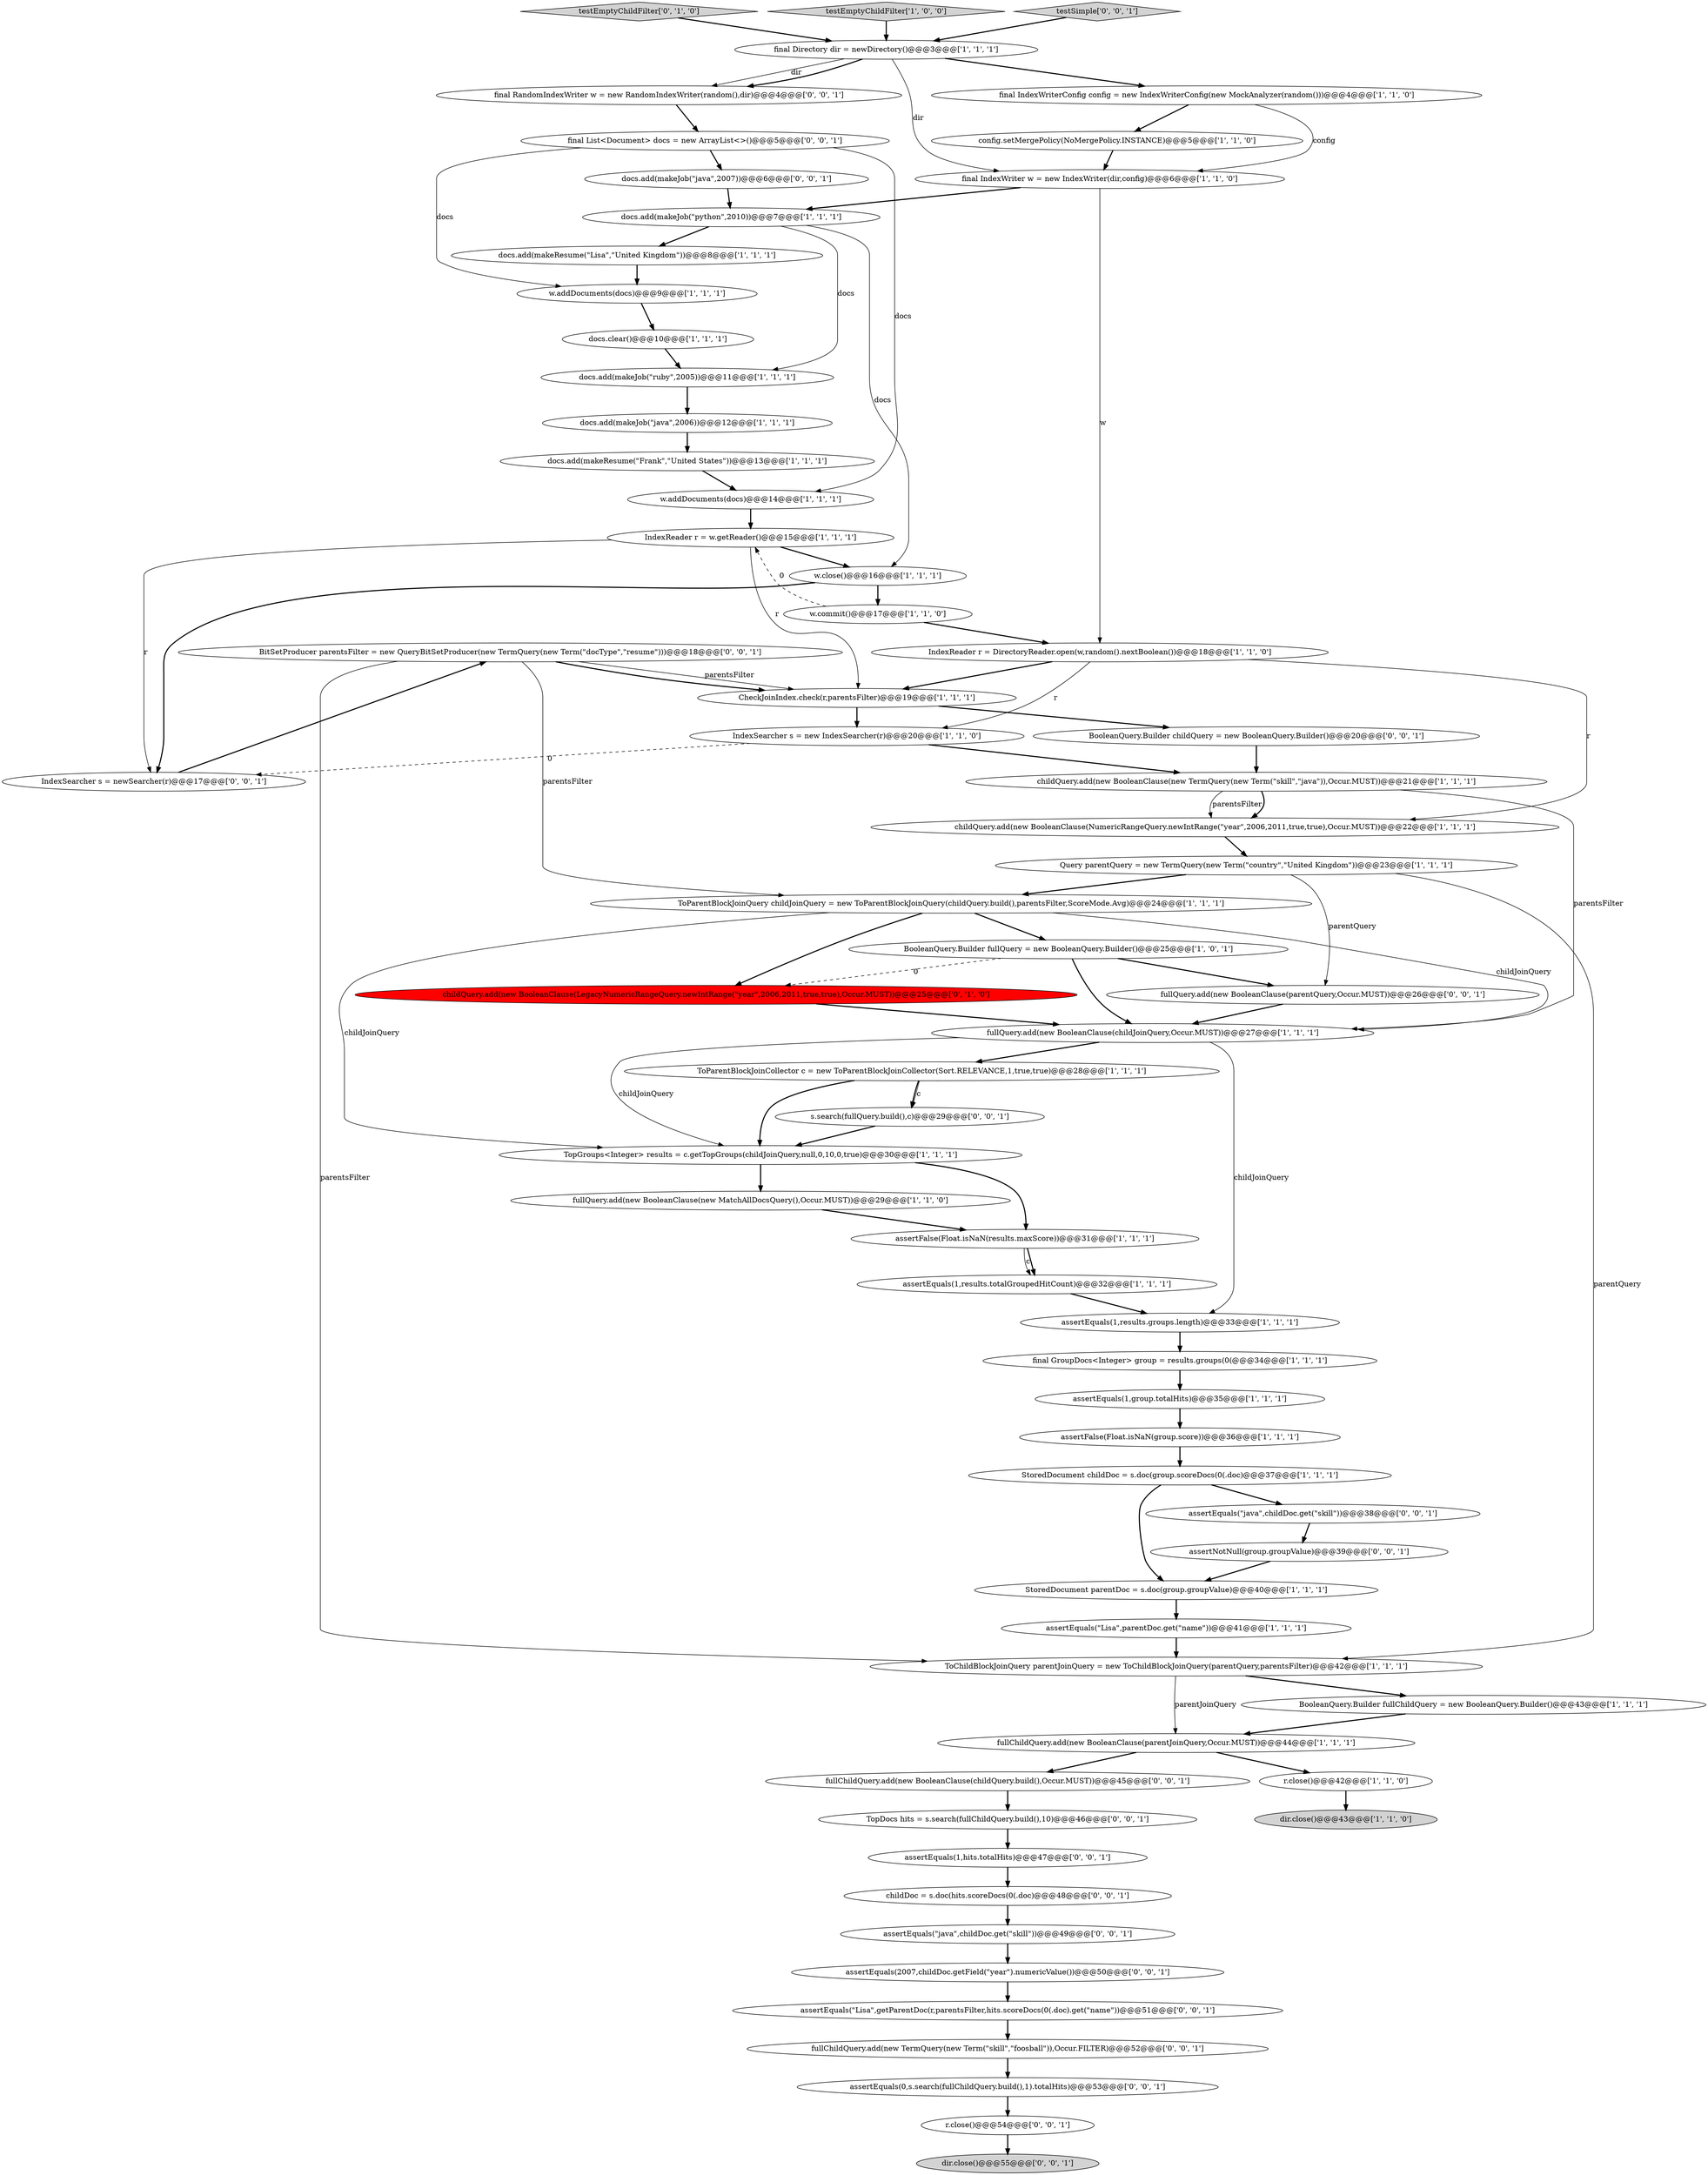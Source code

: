 digraph {
6 [style = filled, label = "Query parentQuery = new TermQuery(new Term(\"country\",\"United Kingdom\"))@@@23@@@['1', '1', '1']", fillcolor = white, shape = ellipse image = "AAA0AAABBB1BBB"];
64 [style = filled, label = "assertEquals(\"java\",childDoc.get(\"skill\"))@@@49@@@['0', '0', '1']", fillcolor = white, shape = ellipse image = "AAA0AAABBB3BBB"];
65 [style = filled, label = "assertEquals(2007,childDoc.getField(\"year\").numericValue())@@@50@@@['0', '0', '1']", fillcolor = white, shape = ellipse image = "AAA0AAABBB3BBB"];
42 [style = filled, label = "testEmptyChildFilter['0', '1', '0']", fillcolor = lightgray, shape = diamond image = "AAA0AAABBB2BBB"];
46 [style = filled, label = "r.close()@@@54@@@['0', '0', '1']", fillcolor = white, shape = ellipse image = "AAA0AAABBB3BBB"];
54 [style = filled, label = "final List<Document> docs = new ArrayList<>()@@@5@@@['0', '0', '1']", fillcolor = white, shape = ellipse image = "AAA0AAABBB3BBB"];
23 [style = filled, label = "docs.add(makeJob(\"python\",2010))@@@7@@@['1', '1', '1']", fillcolor = white, shape = ellipse image = "AAA0AAABBB1BBB"];
50 [style = filled, label = "fullChildQuery.add(new TermQuery(new Term(\"skill\",\"foosball\")),Occur.FILTER)@@@52@@@['0', '0', '1']", fillcolor = white, shape = ellipse image = "AAA0AAABBB3BBB"];
2 [style = filled, label = "final Directory dir = newDirectory()@@@3@@@['1', '1', '1']", fillcolor = white, shape = ellipse image = "AAA0AAABBB1BBB"];
5 [style = filled, label = "docs.add(makeResume(\"Frank\",\"United States\"))@@@13@@@['1', '1', '1']", fillcolor = white, shape = ellipse image = "AAA0AAABBB1BBB"];
1 [style = filled, label = "childQuery.add(new BooleanClause(NumericRangeQuery.newIntRange(\"year\",2006,2011,true,true),Occur.MUST))@@@22@@@['1', '1', '1']", fillcolor = white, shape = ellipse image = "AAA0AAABBB1BBB"];
10 [style = filled, label = "IndexSearcher s = new IndexSearcher(r)@@@20@@@['1', '1', '0']", fillcolor = white, shape = ellipse image = "AAA0AAABBB1BBB"];
44 [style = filled, label = "dir.close()@@@55@@@['0', '0', '1']", fillcolor = lightgray, shape = ellipse image = "AAA0AAABBB3BBB"];
15 [style = filled, label = "assertEquals(1,group.totalHits)@@@35@@@['1', '1', '1']", fillcolor = white, shape = ellipse image = "AAA0AAABBB1BBB"];
37 [style = filled, label = "CheckJoinIndex.check(r,parentsFilter)@@@19@@@['1', '1', '1']", fillcolor = white, shape = ellipse image = "AAA0AAABBB1BBB"];
63 [style = filled, label = "fullChildQuery.add(new BooleanClause(childQuery.build(),Occur.MUST))@@@45@@@['0', '0', '1']", fillcolor = white, shape = ellipse image = "AAA0AAABBB3BBB"];
19 [style = filled, label = "testEmptyChildFilter['1', '0', '0']", fillcolor = lightgray, shape = diamond image = "AAA0AAABBB1BBB"];
14 [style = filled, label = "config.setMergePolicy(NoMergePolicy.INSTANCE)@@@5@@@['1', '1', '0']", fillcolor = white, shape = ellipse image = "AAA0AAABBB1BBB"];
32 [style = filled, label = "docs.add(makeJob(\"ruby\",2005))@@@11@@@['1', '1', '1']", fillcolor = white, shape = ellipse image = "AAA0AAABBB1BBB"];
7 [style = filled, label = "docs.add(makeResume(\"Lisa\",\"United Kingdom\"))@@@8@@@['1', '1', '1']", fillcolor = white, shape = ellipse image = "AAA0AAABBB1BBB"];
16 [style = filled, label = "assertEquals(\"Lisa\",parentDoc.get(\"name\"))@@@41@@@['1', '1', '1']", fillcolor = white, shape = ellipse image = "AAA0AAABBB1BBB"];
18 [style = filled, label = "w.commit()@@@17@@@['1', '1', '0']", fillcolor = white, shape = ellipse image = "AAA0AAABBB1BBB"];
51 [style = filled, label = "IndexSearcher s = newSearcher(r)@@@17@@@['0', '0', '1']", fillcolor = white, shape = ellipse image = "AAA0AAABBB3BBB"];
9 [style = filled, label = "IndexReader r = w.getReader()@@@15@@@['1', '1', '1']", fillcolor = white, shape = ellipse image = "AAA0AAABBB1BBB"];
57 [style = filled, label = "assertEquals(\"java\",childDoc.get(\"skill\"))@@@38@@@['0', '0', '1']", fillcolor = white, shape = ellipse image = "AAA0AAABBB3BBB"];
0 [style = filled, label = "fullQuery.add(new BooleanClause(new MatchAllDocsQuery(),Occur.MUST))@@@29@@@['1', '1', '0']", fillcolor = white, shape = ellipse image = "AAA0AAABBB1BBB"];
12 [style = filled, label = "assertFalse(Float.isNaN(results.maxScore))@@@31@@@['1', '1', '1']", fillcolor = white, shape = ellipse image = "AAA0AAABBB1BBB"];
47 [style = filled, label = "docs.add(makeJob(\"java\",2007))@@@6@@@['0', '0', '1']", fillcolor = white, shape = ellipse image = "AAA0AAABBB3BBB"];
62 [style = filled, label = "TopDocs hits = s.search(fullChildQuery.build(),10)@@@46@@@['0', '0', '1']", fillcolor = white, shape = ellipse image = "AAA0AAABBB3BBB"];
43 [style = filled, label = "childQuery.add(new BooleanClause(LegacyNumericRangeQuery.newIntRange(\"year\",2006,2011,true,true),Occur.MUST))@@@25@@@['0', '1', '0']", fillcolor = red, shape = ellipse image = "AAA1AAABBB2BBB"];
21 [style = filled, label = "w.addDocuments(docs)@@@14@@@['1', '1', '1']", fillcolor = white, shape = ellipse image = "AAA0AAABBB1BBB"];
17 [style = filled, label = "docs.add(makeJob(\"java\",2006))@@@12@@@['1', '1', '1']", fillcolor = white, shape = ellipse image = "AAA0AAABBB1BBB"];
55 [style = filled, label = "testSimple['0', '0', '1']", fillcolor = lightgray, shape = diamond image = "AAA0AAABBB3BBB"];
38 [style = filled, label = "docs.clear()@@@10@@@['1', '1', '1']", fillcolor = white, shape = ellipse image = "AAA0AAABBB1BBB"];
60 [style = filled, label = "fullQuery.add(new BooleanClause(parentQuery,Occur.MUST))@@@26@@@['0', '0', '1']", fillcolor = white, shape = ellipse image = "AAA0AAABBB3BBB"];
3 [style = filled, label = "fullChildQuery.add(new BooleanClause(parentJoinQuery,Occur.MUST))@@@44@@@['1', '1', '1']", fillcolor = white, shape = ellipse image = "AAA0AAABBB1BBB"];
58 [style = filled, label = "childDoc = s.doc(hits.scoreDocs(0(.doc)@@@48@@@['0', '0', '1']", fillcolor = white, shape = ellipse image = "AAA0AAABBB3BBB"];
35 [style = filled, label = "ToChildBlockJoinQuery parentJoinQuery = new ToChildBlockJoinQuery(parentQuery,parentsFilter)@@@42@@@['1', '1', '1']", fillcolor = white, shape = ellipse image = "AAA0AAABBB1BBB"];
39 [style = filled, label = "fullQuery.add(new BooleanClause(childJoinQuery,Occur.MUST))@@@27@@@['1', '1', '1']", fillcolor = white, shape = ellipse image = "AAA0AAABBB1BBB"];
45 [style = filled, label = "BitSetProducer parentsFilter = new QueryBitSetProducer(new TermQuery(new Term(\"docType\",\"resume\")))@@@18@@@['0', '0', '1']", fillcolor = white, shape = ellipse image = "AAA0AAABBB3BBB"];
52 [style = filled, label = "assertEquals(\"Lisa\",getParentDoc(r,parentsFilter,hits.scoreDocs(0(.doc).get(\"name\"))@@@51@@@['0', '0', '1']", fillcolor = white, shape = ellipse image = "AAA0AAABBB3BBB"];
25 [style = filled, label = "StoredDocument parentDoc = s.doc(group.groupValue)@@@40@@@['1', '1', '1']", fillcolor = white, shape = ellipse image = "AAA0AAABBB1BBB"];
26 [style = filled, label = "TopGroups<Integer> results = c.getTopGroups(childJoinQuery,null,0,10,0,true)@@@30@@@['1', '1', '1']", fillcolor = white, shape = ellipse image = "AAA0AAABBB1BBB"];
13 [style = filled, label = "assertEquals(1,results.totalGroupedHitCount)@@@32@@@['1', '1', '1']", fillcolor = white, shape = ellipse image = "AAA0AAABBB1BBB"];
27 [style = filled, label = "final IndexWriterConfig config = new IndexWriterConfig(new MockAnalyzer(random()))@@@4@@@['1', '1', '0']", fillcolor = white, shape = ellipse image = "AAA0AAABBB1BBB"];
36 [style = filled, label = "IndexReader r = DirectoryReader.open(w,random().nextBoolean())@@@18@@@['1', '1', '0']", fillcolor = white, shape = ellipse image = "AAA0AAABBB1BBB"];
4 [style = filled, label = "w.addDocuments(docs)@@@9@@@['1', '1', '1']", fillcolor = white, shape = ellipse image = "AAA0AAABBB1BBB"];
30 [style = filled, label = "BooleanQuery.Builder fullQuery = new BooleanQuery.Builder()@@@25@@@['1', '0', '1']", fillcolor = white, shape = ellipse image = "AAA0AAABBB1BBB"];
11 [style = filled, label = "childQuery.add(new BooleanClause(new TermQuery(new Term(\"skill\",\"java\")),Occur.MUST))@@@21@@@['1', '1', '1']", fillcolor = white, shape = ellipse image = "AAA0AAABBB1BBB"];
41 [style = filled, label = "dir.close()@@@43@@@['1', '1', '0']", fillcolor = lightgray, shape = ellipse image = "AAA0AAABBB1BBB"];
40 [style = filled, label = "final GroupDocs<Integer> group = results.groups(0(@@@34@@@['1', '1', '1']", fillcolor = white, shape = ellipse image = "AAA0AAABBB1BBB"];
49 [style = filled, label = "s.search(fullQuery.build(),c)@@@29@@@['0', '0', '1']", fillcolor = white, shape = ellipse image = "AAA0AAABBB3BBB"];
24 [style = filled, label = "final IndexWriter w = new IndexWriter(dir,config)@@@6@@@['1', '1', '0']", fillcolor = white, shape = ellipse image = "AAA0AAABBB1BBB"];
8 [style = filled, label = "BooleanQuery.Builder fullChildQuery = new BooleanQuery.Builder()@@@43@@@['1', '1', '1']", fillcolor = white, shape = ellipse image = "AAA0AAABBB1BBB"];
20 [style = filled, label = "ToParentBlockJoinCollector c = new ToParentBlockJoinCollector(Sort.RELEVANCE,1,true,true)@@@28@@@['1', '1', '1']", fillcolor = white, shape = ellipse image = "AAA0AAABBB1BBB"];
53 [style = filled, label = "assertEquals(0,s.search(fullChildQuery.build(),1).totalHits)@@@53@@@['0', '0', '1']", fillcolor = white, shape = ellipse image = "AAA0AAABBB3BBB"];
59 [style = filled, label = "BooleanQuery.Builder childQuery = new BooleanQuery.Builder()@@@20@@@['0', '0', '1']", fillcolor = white, shape = ellipse image = "AAA0AAABBB3BBB"];
22 [style = filled, label = "ToParentBlockJoinQuery childJoinQuery = new ToParentBlockJoinQuery(childQuery.build(),parentsFilter,ScoreMode.Avg)@@@24@@@['1', '1', '1']", fillcolor = white, shape = ellipse image = "AAA0AAABBB1BBB"];
61 [style = filled, label = "assertEquals(1,hits.totalHits)@@@47@@@['0', '0', '1']", fillcolor = white, shape = ellipse image = "AAA0AAABBB3BBB"];
29 [style = filled, label = "w.close()@@@16@@@['1', '1', '1']", fillcolor = white, shape = ellipse image = "AAA0AAABBB1BBB"];
33 [style = filled, label = "assertFalse(Float.isNaN(group.score))@@@36@@@['1', '1', '1']", fillcolor = white, shape = ellipse image = "AAA0AAABBB1BBB"];
34 [style = filled, label = "r.close()@@@42@@@['1', '1', '0']", fillcolor = white, shape = ellipse image = "AAA0AAABBB1BBB"];
31 [style = filled, label = "assertEquals(1,results.groups.length)@@@33@@@['1', '1', '1']", fillcolor = white, shape = ellipse image = "AAA0AAABBB1BBB"];
48 [style = filled, label = "final RandomIndexWriter w = new RandomIndexWriter(random(),dir)@@@4@@@['0', '0', '1']", fillcolor = white, shape = ellipse image = "AAA0AAABBB3BBB"];
56 [style = filled, label = "assertNotNull(group.groupValue)@@@39@@@['0', '0', '1']", fillcolor = white, shape = ellipse image = "AAA0AAABBB3BBB"];
28 [style = filled, label = "StoredDocument childDoc = s.doc(group.scoreDocs(0(.doc)@@@37@@@['1', '1', '1']", fillcolor = white, shape = ellipse image = "AAA0AAABBB1BBB"];
14->24 [style = bold, label=""];
6->22 [style = bold, label=""];
20->26 [style = bold, label=""];
2->24 [style = solid, label="dir"];
62->61 [style = bold, label=""];
24->36 [style = solid, label="w"];
55->2 [style = bold, label=""];
40->15 [style = bold, label=""];
12->13 [style = solid, label="c"];
22->30 [style = bold, label=""];
23->29 [style = solid, label="docs"];
29->18 [style = bold, label=""];
3->34 [style = bold, label=""];
48->54 [style = bold, label=""];
26->12 [style = bold, label=""];
10->51 [style = dashed, label="0"];
54->4 [style = solid, label="docs"];
35->8 [style = bold, label=""];
31->40 [style = bold, label=""];
28->25 [style = bold, label=""];
6->60 [style = solid, label="parentQuery"];
13->31 [style = bold, label=""];
9->29 [style = bold, label=""];
60->39 [style = bold, label=""];
29->51 [style = bold, label=""];
11->1 [style = solid, label="parentsFilter"];
10->11 [style = bold, label=""];
39->26 [style = solid, label="childJoinQuery"];
17->5 [style = bold, label=""];
4->38 [style = bold, label=""];
42->2 [style = bold, label=""];
33->28 [style = bold, label=""];
22->43 [style = bold, label=""];
9->51 [style = solid, label="r"];
2->48 [style = solid, label="dir"];
19->2 [style = bold, label=""];
3->63 [style = bold, label=""];
56->25 [style = bold, label=""];
38->32 [style = bold, label=""];
45->22 [style = solid, label="parentsFilter"];
45->35 [style = solid, label="parentsFilter"];
5->21 [style = bold, label=""];
26->0 [style = bold, label=""];
21->9 [style = bold, label=""];
59->11 [style = bold, label=""];
63->62 [style = bold, label=""];
27->24 [style = solid, label="config"];
2->27 [style = bold, label=""];
35->3 [style = solid, label="parentJoinQuery"];
23->7 [style = bold, label=""];
36->37 [style = bold, label=""];
39->20 [style = bold, label=""];
32->17 [style = bold, label=""];
15->33 [style = bold, label=""];
46->44 [style = bold, label=""];
54->21 [style = solid, label="docs"];
2->48 [style = bold, label=""];
27->14 [style = bold, label=""];
37->10 [style = bold, label=""];
0->12 [style = bold, label=""];
8->3 [style = bold, label=""];
23->32 [style = solid, label="docs"];
39->31 [style = solid, label="childJoinQuery"];
45->37 [style = solid, label="parentsFilter"];
7->4 [style = bold, label=""];
25->16 [style = bold, label=""];
12->13 [style = bold, label=""];
53->46 [style = bold, label=""];
1->6 [style = bold, label=""];
65->52 [style = bold, label=""];
51->45 [style = bold, label=""];
64->65 [style = bold, label=""];
20->49 [style = bold, label=""];
52->50 [style = bold, label=""];
9->37 [style = solid, label="r"];
28->57 [style = bold, label=""];
47->23 [style = bold, label=""];
43->39 [style = bold, label=""];
58->64 [style = bold, label=""];
24->23 [style = bold, label=""];
22->39 [style = solid, label="childJoinQuery"];
18->9 [style = dashed, label="0"];
11->1 [style = bold, label=""];
22->26 [style = solid, label="childJoinQuery"];
20->49 [style = solid, label="c"];
18->36 [style = bold, label=""];
34->41 [style = bold, label=""];
61->58 [style = bold, label=""];
30->43 [style = dashed, label="0"];
36->10 [style = solid, label="r"];
57->56 [style = bold, label=""];
54->47 [style = bold, label=""];
6->35 [style = solid, label="parentQuery"];
11->39 [style = solid, label="parentsFilter"];
37->59 [style = bold, label=""];
30->39 [style = bold, label=""];
45->37 [style = bold, label=""];
49->26 [style = bold, label=""];
16->35 [style = bold, label=""];
36->1 [style = solid, label="r"];
50->53 [style = bold, label=""];
30->60 [style = bold, label=""];
}
